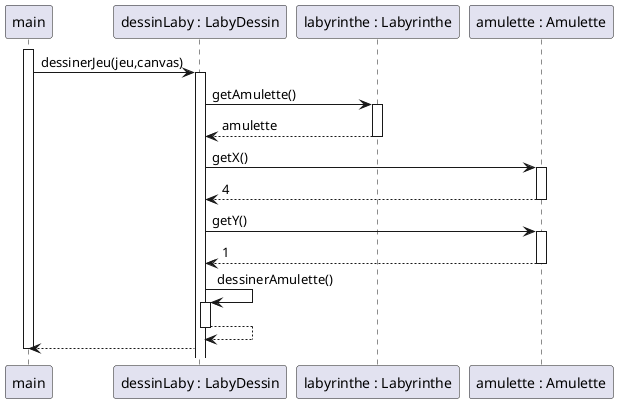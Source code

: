 @startuml
'https://plantuml.com/sequence-diagram
participant "main" as MAIN
participant "dessinLaby : LabyDessin" as LD
participant "labyrinthe : Labyrinthe" as L
participant "amulette : Amulette" as A
activate MAIN
MAIN -> LD : dessinerJeu(jeu,canvas)
activate LD
LD -> L : getAmulette()
activate L
L --> LD : amulette
deactivate L
LD -> A : getX()
activate A
A --> LD : 4
deactivate A
LD -> A : getY()
activate A
A --> LD : 1
deactivate A
LD -> LD : dessinerAmulette()
activate LD
LD --> LD
deactivate LD
LD --> MAIN
deactivate MAIN
@enduml